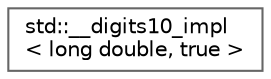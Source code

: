 digraph "Graphical Class Hierarchy"
{
 // LATEX_PDF_SIZE
  bgcolor="transparent";
  edge [fontname=Helvetica,fontsize=10,labelfontname=Helvetica,labelfontsize=10];
  node [fontname=Helvetica,fontsize=10,shape=box,height=0.2,width=0.4];
  rankdir="LR";
  Node0 [id="Node000000",label="std::__digits10_impl\l\< long double, true \>",height=0.2,width=0.4,color="grey40", fillcolor="white", style="filled",URL="$structstd_1_1____digits10__impl_3_01long_01double_00_01true_01_4.html",tooltip=" "];
}
